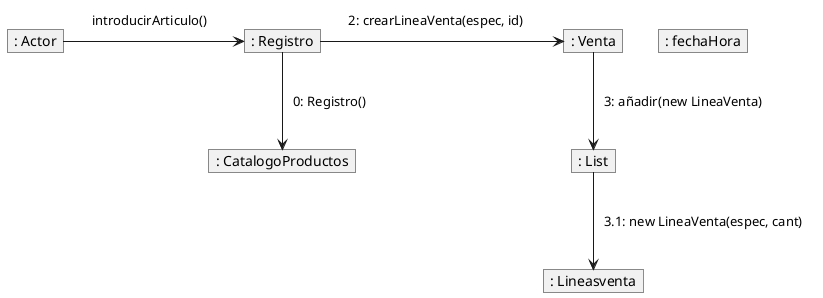 @startuml "Venta"

skinparam noteBackgroundColor transparent
skinparam noteBorderColor transparent
hide members

object ": Actor" as User
object ": Registro" as Register
object ": Venta" as Sale
object ": CatalogoProductos" as Catalogue
object ": Lineasventa" as SaleLines
object ": List" as List
object ": fechaHora" as Date

User -r-> Register
note on link
    introducirArticulo()
end note

Register -d-> Catalogue
note on link
    0: Registro()
end note


Register -r-> Sale
note on link
    2: crearLineaVenta(espec, id) 
end note

Sale --> List
note on link
    3: añadir(new LineaVenta)
end note

List --> SaleLines
note on link
    3.1: new LineaVenta(espec, cant)
end note

@enduml